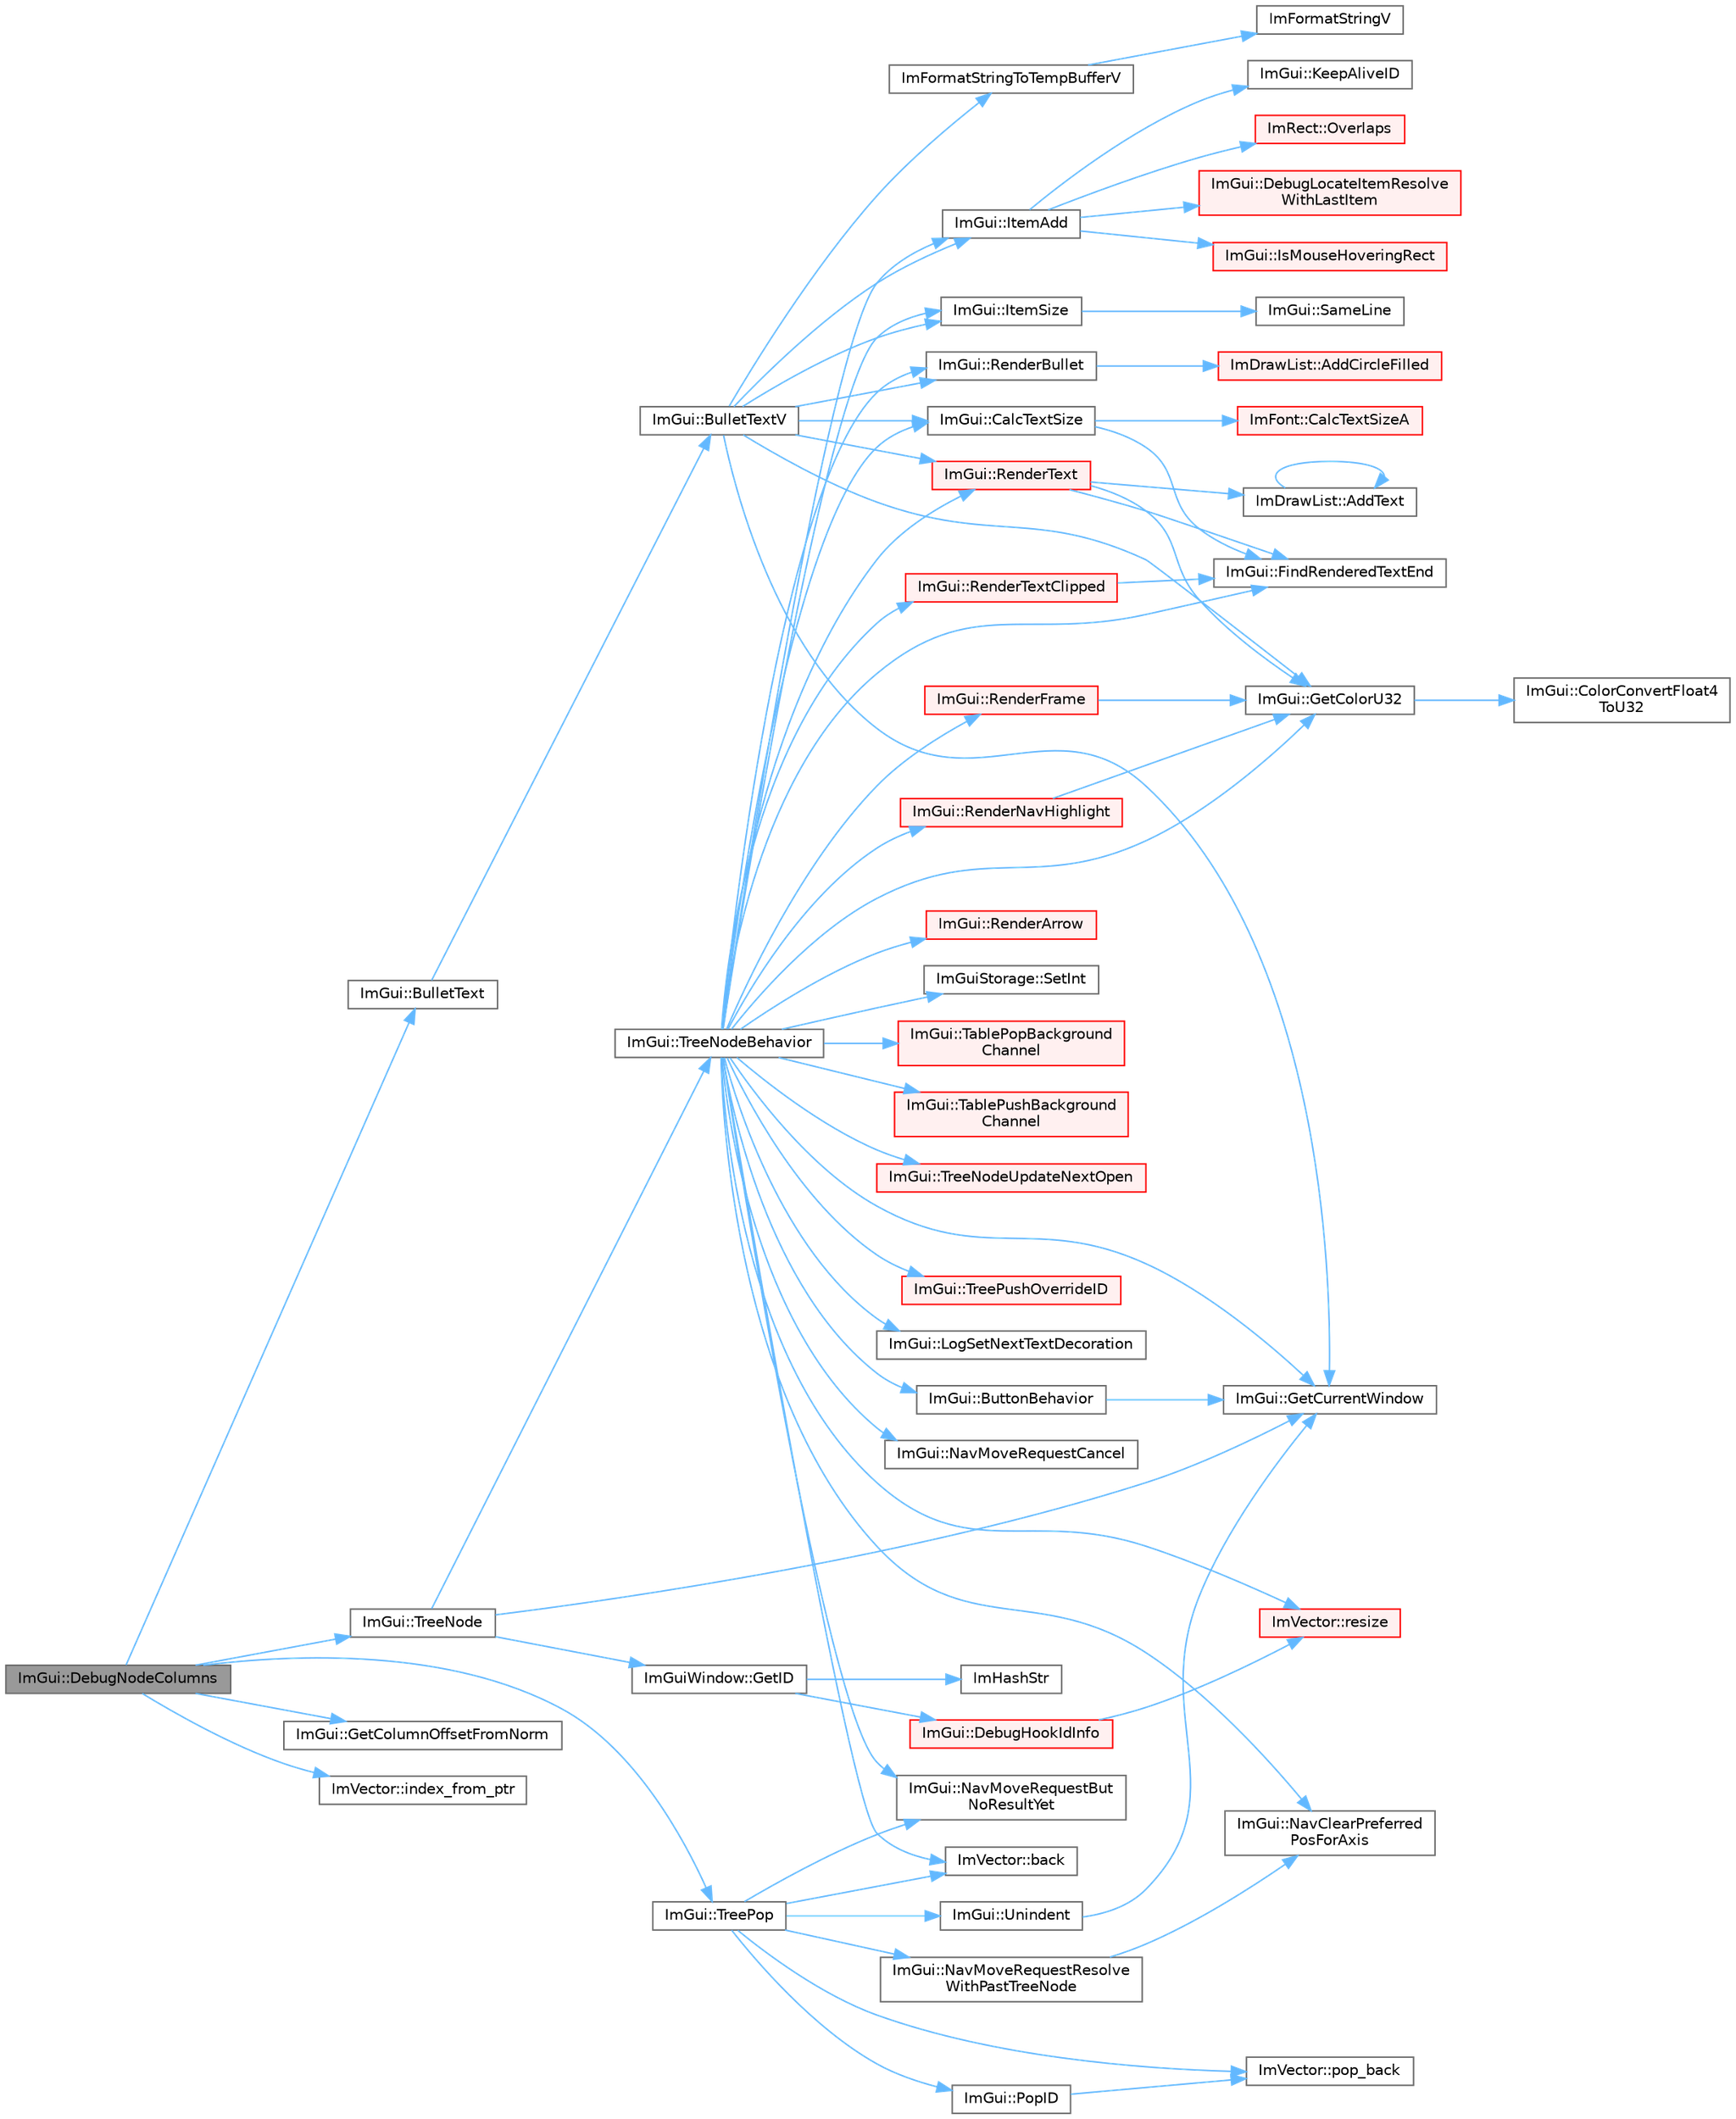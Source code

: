 digraph "ImGui::DebugNodeColumns"
{
 // LATEX_PDF_SIZE
  bgcolor="transparent";
  edge [fontname=Helvetica,fontsize=10,labelfontname=Helvetica,labelfontsize=10];
  node [fontname=Helvetica,fontsize=10,shape=box,height=0.2,width=0.4];
  rankdir="LR";
  Node1 [id="Node000001",label="ImGui::DebugNodeColumns",height=0.2,width=0.4,color="gray40", fillcolor="grey60", style="filled", fontcolor="black",tooltip=" "];
  Node1 -> Node2 [id="edge1_Node000001_Node000002",color="steelblue1",style="solid",tooltip=" "];
  Node2 [id="Node000002",label="ImGui::BulletText",height=0.2,width=0.4,color="grey40", fillcolor="white", style="filled",URL="$namespace_im_gui.html#af8d34d563b17c683943a0fa7bf5807bc",tooltip=" "];
  Node2 -> Node3 [id="edge2_Node000002_Node000003",color="steelblue1",style="solid",tooltip=" "];
  Node3 [id="Node000003",label="ImGui::BulletTextV",height=0.2,width=0.4,color="grey40", fillcolor="white", style="filled",URL="$namespace_im_gui.html#af8f4b5e96c745e205974857f9a584583",tooltip=" "];
  Node3 -> Node4 [id="edge3_Node000003_Node000004",color="steelblue1",style="solid",tooltip=" "];
  Node4 [id="Node000004",label="ImGui::CalcTextSize",height=0.2,width=0.4,color="grey40", fillcolor="white", style="filled",URL="$namespace_im_gui.html#a848b9db6cc4a186751c0ecebcaadc33b",tooltip=" "];
  Node4 -> Node5 [id="edge4_Node000004_Node000005",color="steelblue1",style="solid",tooltip=" "];
  Node5 [id="Node000005",label="ImFont::CalcTextSizeA",height=0.2,width=0.4,color="red", fillcolor="#FFF0F0", style="filled",URL="$struct_im_font.html#ad67f64fd206ad197f4b93b1a1ae27cfe",tooltip=" "];
  Node4 -> Node8 [id="edge5_Node000004_Node000008",color="steelblue1",style="solid",tooltip=" "];
  Node8 [id="Node000008",label="ImGui::FindRenderedTextEnd",height=0.2,width=0.4,color="grey40", fillcolor="white", style="filled",URL="$namespace_im_gui.html#a7671e1dbc803a31b06081b52a771d83f",tooltip=" "];
  Node3 -> Node9 [id="edge6_Node000003_Node000009",color="steelblue1",style="solid",tooltip=" "];
  Node9 [id="Node000009",label="ImGui::GetColorU32",height=0.2,width=0.4,color="grey40", fillcolor="white", style="filled",URL="$namespace_im_gui.html#a0de2d9bd347d9866511eb8d014e62556",tooltip=" "];
  Node9 -> Node10 [id="edge7_Node000009_Node000010",color="steelblue1",style="solid",tooltip=" "];
  Node10 [id="Node000010",label="ImGui::ColorConvertFloat4\lToU32",height=0.2,width=0.4,color="grey40", fillcolor="white", style="filled",URL="$namespace_im_gui.html#abe2691de0b1a71c774ab24cc91564a94",tooltip=" "];
  Node3 -> Node11 [id="edge8_Node000003_Node000011",color="steelblue1",style="solid",tooltip=" "];
  Node11 [id="Node000011",label="ImGui::GetCurrentWindow",height=0.2,width=0.4,color="grey40", fillcolor="white", style="filled",URL="$namespace_im_gui.html#ac452417b5004ca16a814a72cff153526",tooltip=" "];
  Node3 -> Node12 [id="edge9_Node000003_Node000012",color="steelblue1",style="solid",tooltip=" "];
  Node12 [id="Node000012",label="ImFormatStringToTempBufferV",height=0.2,width=0.4,color="grey40", fillcolor="white", style="filled",URL="$imgui_8cpp.html#a7d2a77b9735185891f885970b1e54626",tooltip=" "];
  Node12 -> Node13 [id="edge10_Node000012_Node000013",color="steelblue1",style="solid",tooltip=" "];
  Node13 [id="Node000013",label="ImFormatStringV",height=0.2,width=0.4,color="grey40", fillcolor="white", style="filled",URL="$imgui_8cpp.html#a2e0022a073d369645a0daab17f823779",tooltip=" "];
  Node3 -> Node14 [id="edge11_Node000003_Node000014",color="steelblue1",style="solid",tooltip=" "];
  Node14 [id="Node000014",label="ImGui::ItemAdd",height=0.2,width=0.4,color="grey40", fillcolor="white", style="filled",URL="$namespace_im_gui.html#a5de8ecd4c80efdca1af7329a2a48121c",tooltip=" "];
  Node14 -> Node15 [id="edge12_Node000014_Node000015",color="steelblue1",style="solid",tooltip=" "];
  Node15 [id="Node000015",label="ImGui::DebugLocateItemResolve\lWithLastItem",height=0.2,width=0.4,color="red", fillcolor="#FFF0F0", style="filled",URL="$namespace_im_gui.html#ae8ab0d7dfc90af8e82db3ed9e7829219",tooltip=" "];
  Node14 -> Node30 [id="edge13_Node000014_Node000030",color="steelblue1",style="solid",tooltip=" "];
  Node30 [id="Node000030",label="ImGui::IsMouseHoveringRect",height=0.2,width=0.4,color="red", fillcolor="#FFF0F0", style="filled",URL="$namespace_im_gui.html#ae0b8ea0e06c457316d6aed6c5b2a1c25",tooltip=" "];
  Node14 -> Node34 [id="edge14_Node000014_Node000034",color="steelblue1",style="solid",tooltip=" "];
  Node34 [id="Node000034",label="ImGui::KeepAliveID",height=0.2,width=0.4,color="grey40", fillcolor="white", style="filled",URL="$namespace_im_gui.html#a85a245c78a9f7c351636bdad6e60c488",tooltip=" "];
  Node14 -> Node35 [id="edge15_Node000014_Node000035",color="steelblue1",style="solid",tooltip=" "];
  Node35 [id="Node000035",label="ImRect::Overlaps",height=0.2,width=0.4,color="red", fillcolor="#FFF0F0", style="filled",URL="$struct_im_rect.html#a0af3bade3781e5e7c6afdf71ccfb0d43",tooltip=" "];
  Node3 -> Node36 [id="edge16_Node000003_Node000036",color="steelblue1",style="solid",tooltip=" "];
  Node36 [id="Node000036",label="ImGui::ItemSize",height=0.2,width=0.4,color="grey40", fillcolor="white", style="filled",URL="$namespace_im_gui.html#aeeb1ec6ae6548173dbf813e7df538c48",tooltip=" "];
  Node36 -> Node37 [id="edge17_Node000036_Node000037",color="steelblue1",style="solid",tooltip=" "];
  Node37 [id="Node000037",label="ImGui::SameLine",height=0.2,width=0.4,color="grey40", fillcolor="white", style="filled",URL="$namespace_im_gui.html#a2991c91e94f3b77a0c3411f4f3aa348e",tooltip=" "];
  Node3 -> Node38 [id="edge18_Node000003_Node000038",color="steelblue1",style="solid",tooltip=" "];
  Node38 [id="Node000038",label="ImGui::RenderBullet",height=0.2,width=0.4,color="grey40", fillcolor="white", style="filled",URL="$namespace_im_gui.html#a46189f75b2e25d595f1e71060d2a2633",tooltip=" "];
  Node38 -> Node39 [id="edge19_Node000038_Node000039",color="steelblue1",style="solid",tooltip=" "];
  Node39 [id="Node000039",label="ImDrawList::AddCircleFilled",height=0.2,width=0.4,color="red", fillcolor="#FFF0F0", style="filled",URL="$struct_im_draw_list.html#aef950cf8b0293b2c5e4708af72de045b",tooltip=" "];
  Node3 -> Node44 [id="edge20_Node000003_Node000044",color="steelblue1",style="solid",tooltip=" "];
  Node44 [id="Node000044",label="ImGui::RenderText",height=0.2,width=0.4,color="red", fillcolor="#FFF0F0", style="filled",URL="$namespace_im_gui.html#a9971ce57f2a288ac3a12df886c5550d1",tooltip=" "];
  Node44 -> Node45 [id="edge21_Node000044_Node000045",color="steelblue1",style="solid",tooltip=" "];
  Node45 [id="Node000045",label="ImDrawList::AddText",height=0.2,width=0.4,color="grey40", fillcolor="white", style="filled",URL="$struct_im_draw_list.html#ac5221bd86b3429f6d5b6e6ffe454942d",tooltip=" "];
  Node45 -> Node45 [id="edge22_Node000045_Node000045",color="steelblue1",style="solid",tooltip=" "];
  Node44 -> Node8 [id="edge23_Node000044_Node000008",color="steelblue1",style="solid",tooltip=" "];
  Node44 -> Node9 [id="edge24_Node000044_Node000009",color="steelblue1",style="solid",tooltip=" "];
  Node1 -> Node50 [id="edge25_Node000001_Node000050",color="steelblue1",style="solid",tooltip=" "];
  Node50 [id="Node000050",label="ImGui::GetColumnOffsetFromNorm",height=0.2,width=0.4,color="grey40", fillcolor="white", style="filled",URL="$namespace_im_gui.html#a81693b00fc61ae1f7791e5e84108de54",tooltip=" "];
  Node1 -> Node51 [id="edge26_Node000001_Node000051",color="steelblue1",style="solid",tooltip=" "];
  Node51 [id="Node000051",label="ImVector::index_from_ptr",height=0.2,width=0.4,color="grey40", fillcolor="white", style="filled",URL="$struct_im_vector.html#a3fd48379f807eeb01fb9da39afa30dc7",tooltip=" "];
  Node1 -> Node52 [id="edge27_Node000001_Node000052",color="steelblue1",style="solid",tooltip=" "];
  Node52 [id="Node000052",label="ImGui::TreeNode",height=0.2,width=0.4,color="grey40", fillcolor="white", style="filled",URL="$namespace_im_gui.html#a4dff507ce8bbe0da9556bb50b1e60d7f",tooltip=" "];
  Node52 -> Node11 [id="edge28_Node000052_Node000011",color="steelblue1",style="solid",tooltip=" "];
  Node52 -> Node53 [id="edge29_Node000052_Node000053",color="steelblue1",style="solid",tooltip=" "];
  Node53 [id="Node000053",label="ImGuiWindow::GetID",height=0.2,width=0.4,color="grey40", fillcolor="white", style="filled",URL="$struct_im_gui_window.html#a66400a63bc0b54d7d29e08d1b1b1a42b",tooltip=" "];
  Node53 -> Node54 [id="edge30_Node000053_Node000054",color="steelblue1",style="solid",tooltip=" "];
  Node54 [id="Node000054",label="ImGui::DebugHookIdInfo",height=0.2,width=0.4,color="red", fillcolor="#FFF0F0", style="filled",URL="$namespace_im_gui.html#a5487269f4cb9fb809fd3e797411ed2d7",tooltip=" "];
  Node54 -> Node56 [id="edge31_Node000054_Node000056",color="steelblue1",style="solid",tooltip=" "];
  Node56 [id="Node000056",label="ImVector::resize",height=0.2,width=0.4,color="red", fillcolor="#FFF0F0", style="filled",URL="$struct_im_vector.html#ac371dd62e56ae486b1a5038cf07eee56",tooltip=" "];
  Node53 -> Node59 [id="edge32_Node000053_Node000059",color="steelblue1",style="solid",tooltip=" "];
  Node59 [id="Node000059",label="ImHashStr",height=0.2,width=0.4,color="grey40", fillcolor="white", style="filled",URL="$imgui_8cpp.html#ab6659b5d67f7a3369e099ce890e12223",tooltip=" "];
  Node52 -> Node60 [id="edge33_Node000052_Node000060",color="steelblue1",style="solid",tooltip=" "];
  Node60 [id="Node000060",label="ImGui::TreeNodeBehavior",height=0.2,width=0.4,color="grey40", fillcolor="white", style="filled",URL="$namespace_im_gui.html#a918eabf70d288e93b2519ee1eac2c0b4",tooltip=" "];
  Node60 -> Node61 [id="edge34_Node000060_Node000061",color="steelblue1",style="solid",tooltip=" "];
  Node61 [id="Node000061",label="ImVector::back",height=0.2,width=0.4,color="grey40", fillcolor="white", style="filled",URL="$struct_im_vector.html#a2d80e87e81b1b01143c8d8be93e6fde1",tooltip=" "];
  Node60 -> Node62 [id="edge35_Node000060_Node000062",color="steelblue1",style="solid",tooltip=" "];
  Node62 [id="Node000062",label="ImGui::ButtonBehavior",height=0.2,width=0.4,color="grey40", fillcolor="white", style="filled",URL="$namespace_im_gui.html#a65a4f18b1bc8ce0f351687922089f374",tooltip=" "];
  Node62 -> Node11 [id="edge36_Node000062_Node000011",color="steelblue1",style="solid",tooltip=" "];
  Node60 -> Node4 [id="edge37_Node000060_Node000004",color="steelblue1",style="solid",tooltip=" "];
  Node60 -> Node8 [id="edge38_Node000060_Node000008",color="steelblue1",style="solid",tooltip=" "];
  Node60 -> Node9 [id="edge39_Node000060_Node000009",color="steelblue1",style="solid",tooltip=" "];
  Node60 -> Node11 [id="edge40_Node000060_Node000011",color="steelblue1",style="solid",tooltip=" "];
  Node60 -> Node14 [id="edge41_Node000060_Node000014",color="steelblue1",style="solid",tooltip=" "];
  Node60 -> Node36 [id="edge42_Node000060_Node000036",color="steelblue1",style="solid",tooltip=" "];
  Node60 -> Node63 [id="edge43_Node000060_Node000063",color="steelblue1",style="solid",tooltip=" "];
  Node63 [id="Node000063",label="ImGui::LogSetNextTextDecoration",height=0.2,width=0.4,color="grey40", fillcolor="white", style="filled",URL="$namespace_im_gui.html#a66bc1e61bff5f2170bcd2d7d071eaa22",tooltip=" "];
  Node60 -> Node64 [id="edge44_Node000060_Node000064",color="steelblue1",style="solid",tooltip=" "];
  Node64 [id="Node000064",label="ImGui::NavClearPreferred\lPosForAxis",height=0.2,width=0.4,color="grey40", fillcolor="white", style="filled",URL="$namespace_im_gui.html#a16348f6e2db5310142fff74eeb315929",tooltip=" "];
  Node60 -> Node65 [id="edge45_Node000060_Node000065",color="steelblue1",style="solid",tooltip=" "];
  Node65 [id="Node000065",label="ImGui::NavMoveRequestBut\lNoResultYet",height=0.2,width=0.4,color="grey40", fillcolor="white", style="filled",URL="$namespace_im_gui.html#a3fab98556d11690efd4f7f2fde94968e",tooltip=" "];
  Node60 -> Node66 [id="edge46_Node000060_Node000066",color="steelblue1",style="solid",tooltip=" "];
  Node66 [id="Node000066",label="ImGui::NavMoveRequestCancel",height=0.2,width=0.4,color="grey40", fillcolor="white", style="filled",URL="$namespace_im_gui.html#a43326bb080d9fa80327ed81d864d8b8d",tooltip=" "];
  Node60 -> Node67 [id="edge47_Node000060_Node000067",color="steelblue1",style="solid",tooltip=" "];
  Node67 [id="Node000067",label="ImGui::RenderArrow",height=0.2,width=0.4,color="red", fillcolor="#FFF0F0", style="filled",URL="$namespace_im_gui.html#a7ec12551caa737505087c80e38b94937",tooltip=" "];
  Node60 -> Node38 [id="edge48_Node000060_Node000038",color="steelblue1",style="solid",tooltip=" "];
  Node60 -> Node69 [id="edge49_Node000060_Node000069",color="steelblue1",style="solid",tooltip=" "];
  Node69 [id="Node000069",label="ImGui::RenderFrame",height=0.2,width=0.4,color="red", fillcolor="#FFF0F0", style="filled",URL="$namespace_im_gui.html#a621ba649568ede3939d4f10d83b86d04",tooltip=" "];
  Node69 -> Node9 [id="edge50_Node000069_Node000009",color="steelblue1",style="solid",tooltip=" "];
  Node60 -> Node72 [id="edge51_Node000060_Node000072",color="steelblue1",style="solid",tooltip=" "];
  Node72 [id="Node000072",label="ImGui::RenderNavHighlight",height=0.2,width=0.4,color="red", fillcolor="#FFF0F0", style="filled",URL="$namespace_im_gui.html#add2e040b97eeb0857dc7d02876b07b72",tooltip=" "];
  Node72 -> Node9 [id="edge52_Node000072_Node000009",color="steelblue1",style="solid",tooltip=" "];
  Node60 -> Node44 [id="edge53_Node000060_Node000044",color="steelblue1",style="solid",tooltip=" "];
  Node60 -> Node77 [id="edge54_Node000060_Node000077",color="steelblue1",style="solid",tooltip=" "];
  Node77 [id="Node000077",label="ImGui::RenderTextClipped",height=0.2,width=0.4,color="red", fillcolor="#FFF0F0", style="filled",URL="$namespace_im_gui.html#ab362eafae794c7364a6b96ea06f38eb9",tooltip=" "];
  Node77 -> Node8 [id="edge55_Node000077_Node000008",color="steelblue1",style="solid",tooltip=" "];
  Node60 -> Node56 [id="edge56_Node000060_Node000056",color="steelblue1",style="solid",tooltip=" "];
  Node60 -> Node79 [id="edge57_Node000060_Node000079",color="steelblue1",style="solid",tooltip=" "];
  Node79 [id="Node000079",label="ImGuiStorage::SetInt",height=0.2,width=0.4,color="grey40", fillcolor="white", style="filled",URL="$struct_im_gui_storage.html#af83975ca841a9bd0e06a6ea0a41bf159",tooltip=" "];
  Node60 -> Node80 [id="edge58_Node000060_Node000080",color="steelblue1",style="solid",tooltip=" "];
  Node80 [id="Node000080",label="ImGui::TablePopBackground\lChannel",height=0.2,width=0.4,color="red", fillcolor="#FFF0F0", style="filled",URL="$namespace_im_gui.html#a4fe11c430ad1b6597d4ffbde7cdf257e",tooltip=" "];
  Node60 -> Node84 [id="edge59_Node000060_Node000084",color="steelblue1",style="solid",tooltip=" "];
  Node84 [id="Node000084",label="ImGui::TablePushBackground\lChannel",height=0.2,width=0.4,color="red", fillcolor="#FFF0F0", style="filled",URL="$namespace_im_gui.html#a6b6e0c511477248e9dd485c359f52eeb",tooltip=" "];
  Node60 -> Node85 [id="edge60_Node000060_Node000085",color="steelblue1",style="solid",tooltip=" "];
  Node85 [id="Node000085",label="ImGui::TreeNodeUpdateNextOpen",height=0.2,width=0.4,color="red", fillcolor="#FFF0F0", style="filled",URL="$namespace_im_gui.html#a75b8642d7b115fa42a211bc31f395665",tooltip=" "];
  Node60 -> Node88 [id="edge61_Node000060_Node000088",color="steelblue1",style="solid",tooltip=" "];
  Node88 [id="Node000088",label="ImGui::TreePushOverrideID",height=0.2,width=0.4,color="red", fillcolor="#FFF0F0", style="filled",URL="$namespace_im_gui.html#ad3c4846b9f47fc66556333fe52406ffb",tooltip=" "];
  Node1 -> Node92 [id="edge62_Node000001_Node000092",color="steelblue1",style="solid",tooltip=" "];
  Node92 [id="Node000092",label="ImGui::TreePop",height=0.2,width=0.4,color="grey40", fillcolor="white", style="filled",URL="$namespace_im_gui.html#a41ecf265e5f678c78fc9c30b3cf2077f",tooltip=" "];
  Node92 -> Node61 [id="edge63_Node000092_Node000061",color="steelblue1",style="solid",tooltip=" "];
  Node92 -> Node65 [id="edge64_Node000092_Node000065",color="steelblue1",style="solid",tooltip=" "];
  Node92 -> Node93 [id="edge65_Node000092_Node000093",color="steelblue1",style="solid",tooltip=" "];
  Node93 [id="Node000093",label="ImGui::NavMoveRequestResolve\lWithPastTreeNode",height=0.2,width=0.4,color="grey40", fillcolor="white", style="filled",URL="$namespace_im_gui.html#a9ebf95a721cb807d9ee19724f73ed29f",tooltip=" "];
  Node93 -> Node64 [id="edge66_Node000093_Node000064",color="steelblue1",style="solid",tooltip=" "];
  Node92 -> Node94 [id="edge67_Node000092_Node000094",color="steelblue1",style="solid",tooltip=" "];
  Node94 [id="Node000094",label="ImVector::pop_back",height=0.2,width=0.4,color="grey40", fillcolor="white", style="filled",URL="$struct_im_vector.html#a3db7ce62d3c429effdb893fbf7148c1c",tooltip=" "];
  Node92 -> Node95 [id="edge68_Node000092_Node000095",color="steelblue1",style="solid",tooltip=" "];
  Node95 [id="Node000095",label="ImGui::PopID",height=0.2,width=0.4,color="grey40", fillcolor="white", style="filled",URL="$namespace_im_gui.html#aba0b2d8f890a5d435ae43d0c4a2d4dd1",tooltip=" "];
  Node95 -> Node94 [id="edge69_Node000095_Node000094",color="steelblue1",style="solid",tooltip=" "];
  Node92 -> Node96 [id="edge70_Node000092_Node000096",color="steelblue1",style="solid",tooltip=" "];
  Node96 [id="Node000096",label="ImGui::Unindent",height=0.2,width=0.4,color="grey40", fillcolor="white", style="filled",URL="$namespace_im_gui.html#ad577d36753634c9bbdc3750b0e5217f5",tooltip=" "];
  Node96 -> Node11 [id="edge71_Node000096_Node000011",color="steelblue1",style="solid",tooltip=" "];
}
